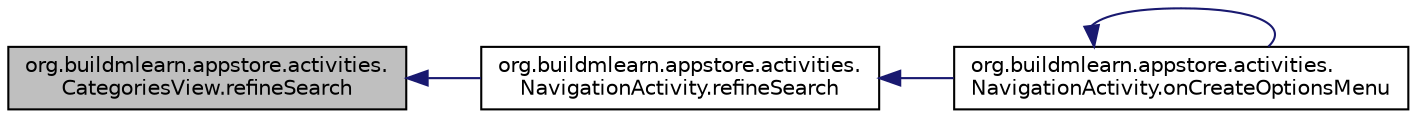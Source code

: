 digraph "org.buildmlearn.appstore.activities.CategoriesView.refineSearch"
{
 // INTERACTIVE_SVG=YES
  bgcolor="transparent";
  edge [fontname="Helvetica",fontsize="10",labelfontname="Helvetica",labelfontsize="10"];
  node [fontname="Helvetica",fontsize="10",shape=record];
  rankdir="LR";
  Node1 [label="org.buildmlearn.appstore.activities.\lCategoriesView.refineSearch",height=0.2,width=0.4,color="black", fillcolor="grey75", style="filled", fontcolor="black"];
  Node1 -> Node2 [dir="back",color="midnightblue",fontsize="10",style="solid",fontname="Helvetica"];
  Node2 [label="org.buildmlearn.appstore.activities.\lNavigationActivity.refineSearch",height=0.2,width=0.4,color="black",URL="$d0/d60/classorg_1_1buildmlearn_1_1appstore_1_1activities_1_1_navigation_activity.html#a205e1d750606e6ca55b3cb753fc6f9cc",tooltip="This method sends the search query to respective active activities, to refresh their view with the cu..."];
  Node2 -> Node3 [dir="back",color="midnightblue",fontsize="10",style="solid",fontname="Helvetica"];
  Node3 [label="org.buildmlearn.appstore.activities.\lNavigationActivity.onCreateOptionsMenu",height=0.2,width=0.4,color="black",URL="$d0/d60/classorg_1_1buildmlearn_1_1appstore_1_1activities_1_1_navigation_activity.html#a0d03e67c759108fd119b9e5ad2e48014",tooltip="This method creates menu items to be shown on the Action Bar. "];
  Node3 -> Node3 [dir="back",color="midnightblue",fontsize="10",style="solid",fontname="Helvetica"];
}
